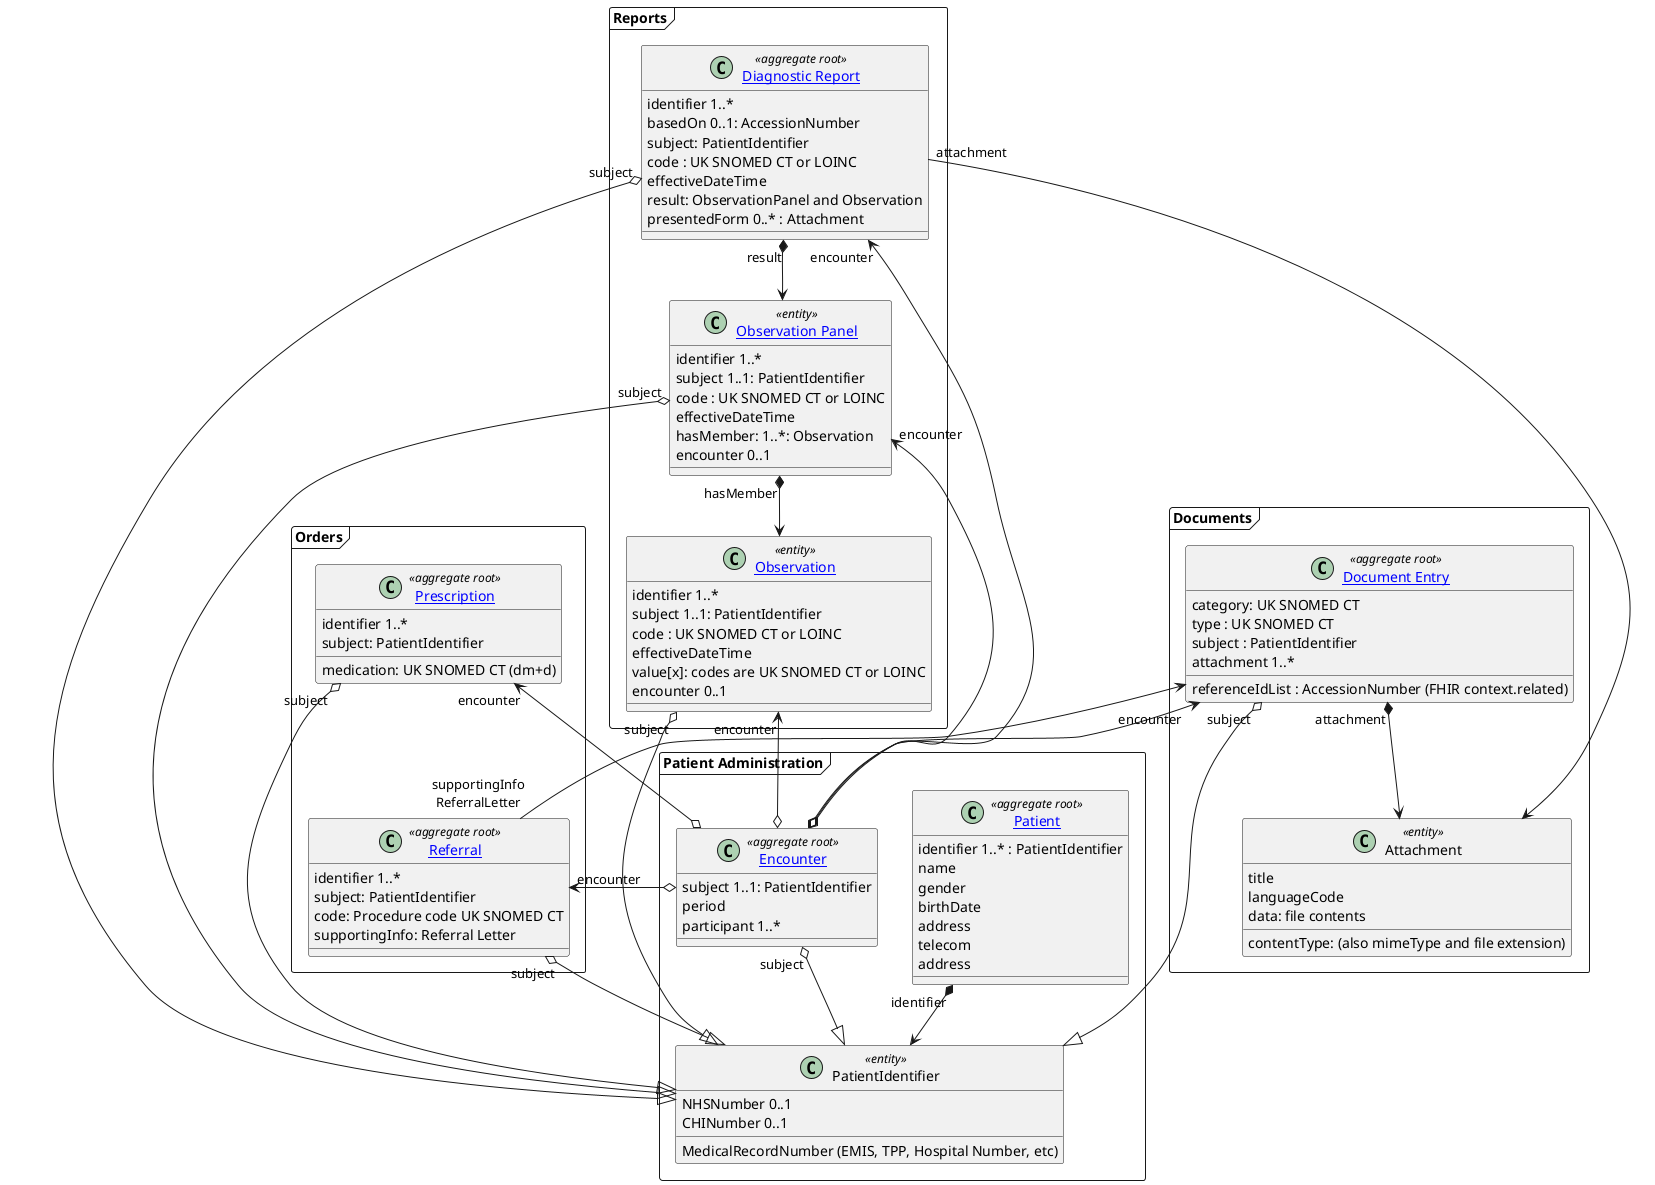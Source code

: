 @startuml

skinparam svgDimensionStyle false

frame PD1 as "Patient Administration" {
  class "[[StructureDefinition-Patient.html Patient]]" as Patient <<aggregate root>> {
  identifier 1..* : PatientIdentifier
  name
  gender
  birthDate
  address
  telecom
  address
  }


  class PatientIdentifier <<entity>> {
  NHSNumber 0..1
  CHINumber 0..1
  MedicalRecordNumber (EMIS, TPP, Hospital Number, etc)
  }

  class "[[StructureDefinition-Encounter.html Encounter]]" as Encounter <<aggregate root>> {
  subject 1..1: PatientIdentifier
  period
  participant 1..*
  }


  Patient "identifier" *--> PatientIdentifier
  Encounter "subject" o--|> PatientIdentifier

}

frame Diagnostics as "Reports" {
  class "[[StructureDefinition-Observation.html Observation]]" as Observation <<entity>> {
  identifier 1..*
  subject 1..1: PatientIdentifier
  code : UK SNOMED CT or LOINC
  effectiveDateTime
  value[x]: codes are UK SNOMED CT or LOINC
  encounter 0..1
  }


  class "[[assessments-and-observations.html Observation Panel]]" as ObservationPanel <<entity>> {
  identifier 1..*
  subject 1..1: PatientIdentifier
  code : UK SNOMED CT or LOINC
  effectiveDateTime
  hasMember: 1..*: Observation
  encounter 0..1
  }


  class "[[StructureDefinition-DiagnosticReport.html Diagnostic Report]]" as DiagnosticReport <<aggregate root>> {
  identifier 1..*
  basedOn 0..1: AccessionNumber
  subject: PatientIdentifier
  code : UK SNOMED CT or LOINC
  effectiveDateTime
  result: ObservationPanel and Observation
  presentedForm 0..* : Attachment
  }

  DiagnosticReport "result" *--> ObservationPanel
  ObservationPanel "hasMember" *--> Observation

}



frame Documents {

  class Attachment <<entity>> {
  contentType: (also mimeType and file extension)
  title
  languageCode
  data: file contents
  }


  class "[[StructureDefinition-DocumentReference.html Document Entry]]" as DocumentEntry <<aggregate root>> {
  category: UK SNOMED CT
  type : UK SNOMED CT
  subject : PatientIdentifier
  attachment 1..*
  referenceIdList : AccessionNumber (FHIR context.related)
  }


  DocumentEntry "attachment" *-d-> Attachment

}

frame Orders {




  class "[[StructureDefinition-MedicationRequest.html Prescription]]" as Prescription <<aggregate root>> {
  identifier 1..*
  subject: PatientIdentifier
  medication: UK SNOMED CT (dm+d)
  }


  class "[[StructureDefinition-ServiceRequest.html Referral]]" as Referral <<aggregate root>> {
  identifier 1..*
  subject: PatientIdentifier
  code: Procedure code UK SNOMED CT
  supportingInfo: Referral Letter
  }

  Prescription -d[hidden]- Referral



}




Observation "subject" o--|> PatientIdentifier
ObservationPanel "subject" o--|> PatientIdentifier
DiagnosticReport "subject" o--|> PatientIdentifier
DocumentEntry "subject" o--|> PatientIdentifier

Observation "encounter" <--o Encounter
ObservationPanel "encounter" <--o Encounter
DiagnosticReport "encounter" <--o Encounter
DocumentEntry "encounter" <--o Encounter

Referral "supportingInfo\nReferralLetter" --> DocumentEntry
Referral "subject" o-u-|> PatientIdentifier
Prescription "subject" o-u-|> PatientIdentifier

Referral "encounter" <--o Encounter
Prescription "encounter" <--o Encounter

DiagnosticReport "attachment" --> Attachment

@enduml
